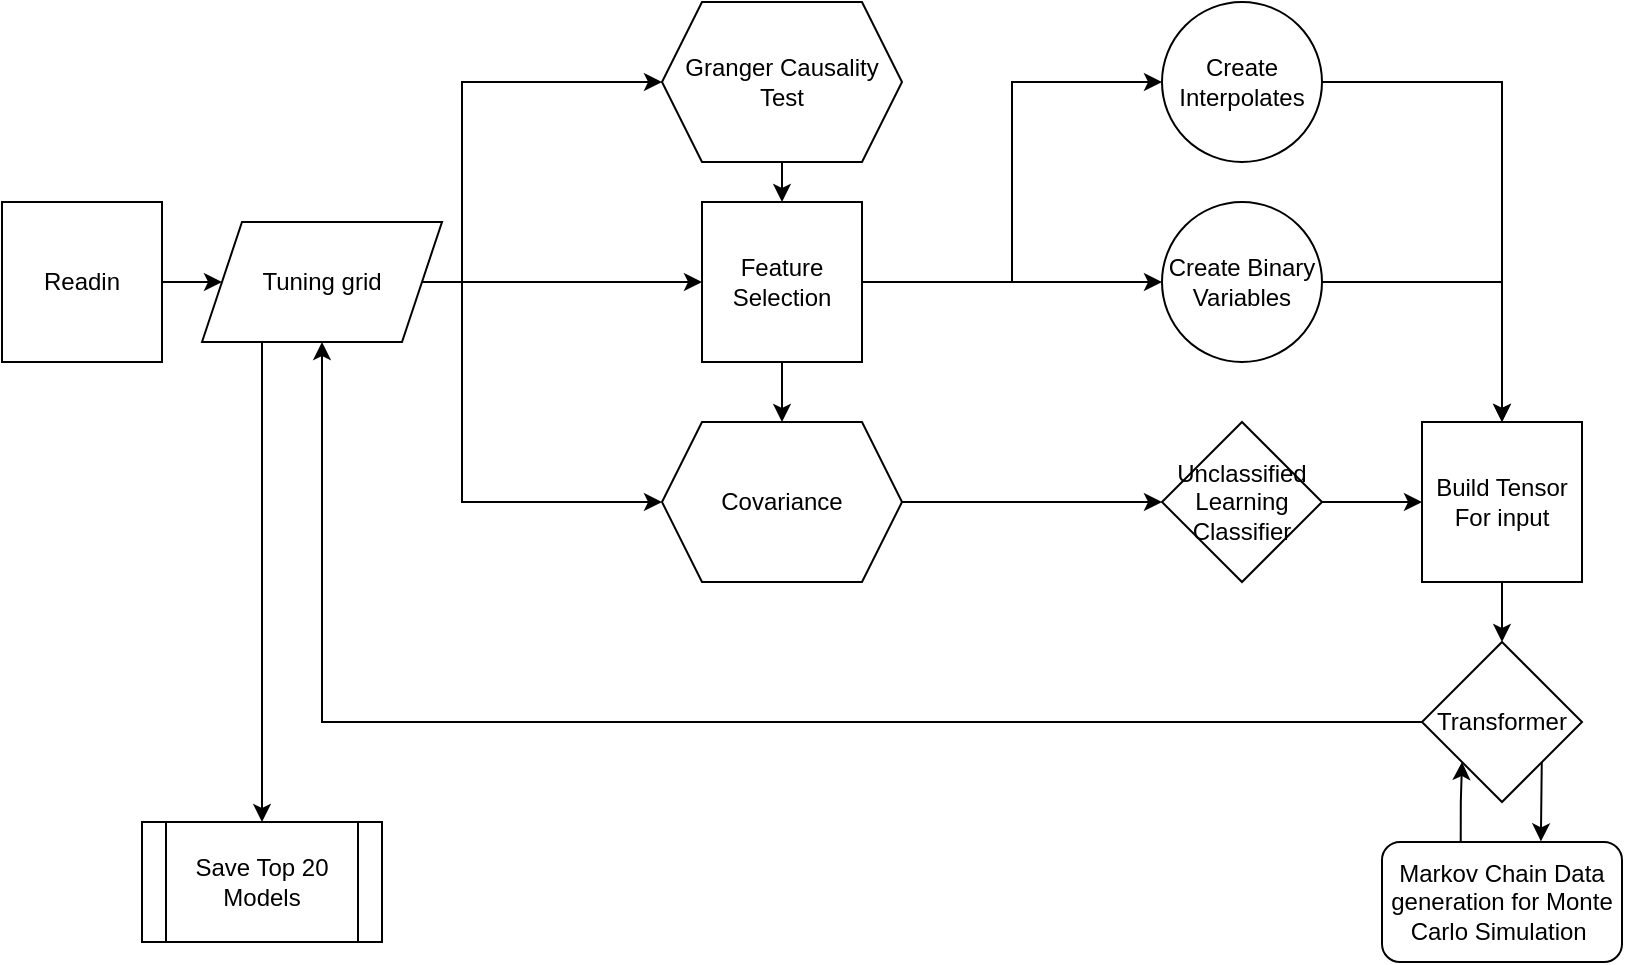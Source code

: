 <mxfile version="24.1.0" type="device">
  <diagram name="Page-1" id="jytKLzfDuZSCw0xnqu0f">
    <mxGraphModel dx="1100" dy="822" grid="1" gridSize="10" guides="1" tooltips="1" connect="1" arrows="1" fold="1" page="1" pageScale="1" pageWidth="850" pageHeight="1100" math="0" shadow="0">
      <root>
        <mxCell id="0" />
        <mxCell id="1" parent="0" />
        <mxCell id="tqXs-LvUel28uJAl3Zpa-11" style="edgeStyle=orthogonalEdgeStyle;rounded=0;orthogonalLoop=1;jettySize=auto;html=1;entryX=0;entryY=0.5;entryDx=0;entryDy=0;exitX=1;exitY=0.5;exitDx=0;exitDy=0;" parent="1" source="tqXs-LvUel28uJAl3Zpa-13" target="tqXs-LvUel28uJAl3Zpa-5" edge="1">
          <mxGeometry relative="1" as="geometry" />
        </mxCell>
        <mxCell id="tqXs-LvUel28uJAl3Zpa-12" style="edgeStyle=orthogonalEdgeStyle;rounded=0;orthogonalLoop=1;jettySize=auto;html=1;entryX=0;entryY=0.5;entryDx=0;entryDy=0;" parent="1" target="tqXs-LvUel28uJAl3Zpa-6" edge="1">
          <mxGeometry relative="1" as="geometry">
            <mxPoint x="120" y="290" as="targetPoint" />
            <mxPoint x="260" y="320" as="sourcePoint" />
            <Array as="points">
              <mxPoint x="260" y="320" />
              <mxPoint x="260" y="440" />
            </Array>
          </mxGeometry>
        </mxCell>
        <mxCell id="tqXs-LvUel28uJAl3Zpa-18" style="edgeStyle=orthogonalEdgeStyle;rounded=0;orthogonalLoop=1;jettySize=auto;html=1;entryX=0;entryY=0.5;entryDx=0;entryDy=0;" parent="1" source="tqXs-LvUel28uJAl3Zpa-24" target="tqXs-LvUel28uJAl3Zpa-4" edge="1">
          <mxGeometry relative="1" as="geometry">
            <mxPoint x="120" y="60" as="targetPoint" />
            <mxPoint x="220" y="320" as="sourcePoint" />
            <Array as="points">
              <mxPoint x="260" y="320" />
              <mxPoint x="260" y="220" />
            </Array>
          </mxGeometry>
        </mxCell>
        <mxCell id="tqXs-LvUel28uJAl3Zpa-22" style="edgeStyle=orthogonalEdgeStyle;rounded=0;orthogonalLoop=1;jettySize=auto;html=1;entryX=0;entryY=0.5;entryDx=0;entryDy=0;" parent="1" target="tqXs-LvUel28uJAl3Zpa-13" edge="1">
          <mxGeometry relative="1" as="geometry">
            <mxPoint x="240" y="320" as="sourcePoint" />
            <Array as="points">
              <mxPoint x="310" y="320" />
              <mxPoint x="310" y="320" />
            </Array>
          </mxGeometry>
        </mxCell>
        <mxCell id="tqXs-LvUel28uJAl3Zpa-26" style="edgeStyle=orthogonalEdgeStyle;rounded=0;orthogonalLoop=1;jettySize=auto;html=1;" parent="1" source="tqXs-LvUel28uJAl3Zpa-1" target="tqXs-LvUel28uJAl3Zpa-24" edge="1">
          <mxGeometry relative="1" as="geometry" />
        </mxCell>
        <mxCell id="tqXs-LvUel28uJAl3Zpa-1" value="Readin" style="whiteSpace=wrap;html=1;aspect=fixed;" parent="1" vertex="1">
          <mxGeometry x="30" y="280" width="80" height="80" as="geometry" />
        </mxCell>
        <mxCell id="tqXs-LvUel28uJAl3Zpa-35" style="edgeStyle=orthogonalEdgeStyle;rounded=0;orthogonalLoop=1;jettySize=auto;html=1;entryX=0.662;entryY=-0.005;entryDx=0;entryDy=0;entryPerimeter=0;exitX=1;exitY=1;exitDx=0;exitDy=0;" parent="1" source="tqXs-LvUel28uJAl3Zpa-2" target="tqXs-LvUel28uJAl3Zpa-28" edge="1">
          <mxGeometry relative="1" as="geometry">
            <mxPoint x="840" y="570" as="sourcePoint" />
            <Array as="points">
              <mxPoint x="800" y="550" />
            </Array>
          </mxGeometry>
        </mxCell>
        <mxCell id="tqXs-LvUel28uJAl3Zpa-2" value="Transformer" style="rhombus;whiteSpace=wrap;html=1;" parent="1" vertex="1">
          <mxGeometry x="740" y="500" width="80" height="80" as="geometry" />
        </mxCell>
        <mxCell id="tqXs-LvUel28uJAl3Zpa-20" style="edgeStyle=orthogonalEdgeStyle;rounded=0;orthogonalLoop=1;jettySize=auto;html=1;entryX=0;entryY=0.5;entryDx=0;entryDy=0;" parent="1" source="tqXs-LvUel28uJAl3Zpa-3" target="tqXs-LvUel28uJAl3Zpa-38" edge="1">
          <mxGeometry relative="1" as="geometry">
            <mxPoint x="720" y="440" as="targetPoint" />
          </mxGeometry>
        </mxCell>
        <mxCell id="tqXs-LvUel28uJAl3Zpa-3" value="Unclassified Learning Classifier" style="rhombus;whiteSpace=wrap;html=1;" parent="1" vertex="1">
          <mxGeometry x="610" y="390" width="80" height="80" as="geometry" />
        </mxCell>
        <mxCell id="tqXs-LvUel28uJAl3Zpa-16" style="edgeStyle=orthogonalEdgeStyle;rounded=0;orthogonalLoop=1;jettySize=auto;html=1;entryX=0.5;entryY=0;entryDx=0;entryDy=0;exitX=0.5;exitY=1;exitDx=0;exitDy=0;" parent="1" source="tqXs-LvUel28uJAl3Zpa-4" target="tqXs-LvUel28uJAl3Zpa-13" edge="1">
          <mxGeometry relative="1" as="geometry">
            <mxPoint x="650" y="320" as="targetPoint" />
          </mxGeometry>
        </mxCell>
        <mxCell id="tqXs-LvUel28uJAl3Zpa-4" value="Granger Causality Test" style="shape=hexagon;perimeter=hexagonPerimeter2;whiteSpace=wrap;html=1;fixedSize=1;" parent="1" vertex="1">
          <mxGeometry x="360" y="180" width="120" height="80" as="geometry" />
        </mxCell>
        <mxCell id="tqXs-LvUel28uJAl3Zpa-21" style="edgeStyle=orthogonalEdgeStyle;rounded=0;orthogonalLoop=1;jettySize=auto;html=1;entryX=0.5;entryY=0;entryDx=0;entryDy=0;" parent="1" source="tqXs-LvUel28uJAl3Zpa-5" target="tqXs-LvUel28uJAl3Zpa-38" edge="1">
          <mxGeometry relative="1" as="geometry">
            <mxPoint x="780" y="370" as="targetPoint" />
          </mxGeometry>
        </mxCell>
        <mxCell id="tqXs-LvUel28uJAl3Zpa-5" value="Create Binary Variables" style="ellipse;whiteSpace=wrap;html=1;aspect=fixed;" parent="1" vertex="1">
          <mxGeometry x="610" y="280" width="80" height="80" as="geometry" />
        </mxCell>
        <mxCell id="tqXs-LvUel28uJAl3Zpa-6" value="Covariance" style="shape=hexagon;perimeter=hexagonPerimeter2;whiteSpace=wrap;html=1;fixedSize=1;" parent="1" vertex="1">
          <mxGeometry x="360" y="390" width="120" height="80" as="geometry" />
        </mxCell>
        <mxCell id="tqXs-LvUel28uJAl3Zpa-17" style="edgeStyle=orthogonalEdgeStyle;rounded=0;orthogonalLoop=1;jettySize=auto;html=1;entryX=0.5;entryY=0;entryDx=0;entryDy=0;" parent="1" source="tqXs-LvUel28uJAl3Zpa-7" target="tqXs-LvUel28uJAl3Zpa-38" edge="1">
          <mxGeometry relative="1" as="geometry">
            <mxPoint x="780" y="370" as="targetPoint" />
          </mxGeometry>
        </mxCell>
        <mxCell id="tqXs-LvUel28uJAl3Zpa-7" value="Create Interpolates" style="ellipse;whiteSpace=wrap;html=1;aspect=fixed;" parent="1" vertex="1">
          <mxGeometry x="610" y="180" width="80" height="80" as="geometry" />
        </mxCell>
        <mxCell id="tqXs-LvUel28uJAl3Zpa-10" value="" style="endArrow=classic;html=1;rounded=0;exitX=1;exitY=0.5;exitDx=0;exitDy=0;entryX=0;entryY=0.5;entryDx=0;entryDy=0;" parent="1" source="tqXs-LvUel28uJAl3Zpa-6" target="tqXs-LvUel28uJAl3Zpa-3" edge="1">
          <mxGeometry width="50" height="50" relative="1" as="geometry">
            <mxPoint x="570" y="490" as="sourcePoint" />
            <mxPoint x="580" y="440" as="targetPoint" />
          </mxGeometry>
        </mxCell>
        <mxCell id="tqXs-LvUel28uJAl3Zpa-15" style="edgeStyle=orthogonalEdgeStyle;rounded=0;orthogonalLoop=1;jettySize=auto;html=1;exitX=0.5;exitY=1;exitDx=0;exitDy=0;entryX=0.5;entryY=0;entryDx=0;entryDy=0;" parent="1" source="tqXs-LvUel28uJAl3Zpa-13" target="tqXs-LvUel28uJAl3Zpa-6" edge="1">
          <mxGeometry relative="1" as="geometry" />
        </mxCell>
        <mxCell id="tqXs-LvUel28uJAl3Zpa-19" style="edgeStyle=orthogonalEdgeStyle;rounded=0;orthogonalLoop=1;jettySize=auto;html=1;entryX=0;entryY=0.5;entryDx=0;entryDy=0;" parent="1" source="tqXs-LvUel28uJAl3Zpa-13" target="tqXs-LvUel28uJAl3Zpa-7" edge="1">
          <mxGeometry relative="1" as="geometry" />
        </mxCell>
        <mxCell id="tqXs-LvUel28uJAl3Zpa-13" value="Feature Selection" style="whiteSpace=wrap;html=1;aspect=fixed;" parent="1" vertex="1">
          <mxGeometry x="380" y="280" width="80" height="80" as="geometry" />
        </mxCell>
        <mxCell id="tqXs-LvUel28uJAl3Zpa-25" value="" style="edgeStyle=orthogonalEdgeStyle;rounded=0;orthogonalLoop=1;jettySize=auto;html=1;entryX=0;entryY=0.5;entryDx=0;entryDy=0;" parent="1" target="tqXs-LvUel28uJAl3Zpa-24" edge="1">
          <mxGeometry relative="1" as="geometry">
            <mxPoint x="360" y="190" as="targetPoint" />
            <mxPoint x="220" y="320" as="sourcePoint" />
            <Array as="points">
              <mxPoint x="260" y="320" />
            </Array>
          </mxGeometry>
        </mxCell>
        <mxCell id="tqXs-LvUel28uJAl3Zpa-42" style="edgeStyle=orthogonalEdgeStyle;rounded=0;orthogonalLoop=1;jettySize=auto;html=1;exitX=0.25;exitY=1;exitDx=0;exitDy=0;" parent="1" source="tqXs-LvUel28uJAl3Zpa-24" target="tqXs-LvUel28uJAl3Zpa-41" edge="1">
          <mxGeometry relative="1" as="geometry" />
        </mxCell>
        <mxCell id="tqXs-LvUel28uJAl3Zpa-24" value="Tuning grid" style="shape=parallelogram;perimeter=parallelogramPerimeter;whiteSpace=wrap;html=1;fixedSize=1;" parent="1" vertex="1">
          <mxGeometry x="130" y="290" width="120" height="60" as="geometry" />
        </mxCell>
        <mxCell id="tqXs-LvUel28uJAl3Zpa-36" style="edgeStyle=orthogonalEdgeStyle;rounded=0;orthogonalLoop=1;jettySize=auto;html=1;exitX=0.328;exitY=0.003;exitDx=0;exitDy=0;entryX=0;entryY=1;entryDx=0;entryDy=0;exitPerimeter=0;" parent="1" source="tqXs-LvUel28uJAl3Zpa-28" target="tqXs-LvUel28uJAl3Zpa-2" edge="1">
          <mxGeometry relative="1" as="geometry" />
        </mxCell>
        <mxCell id="tqXs-LvUel28uJAl3Zpa-28" value="Markov Chain Data generation for Monte Carlo Simulation&amp;nbsp;" style="rounded=1;whiteSpace=wrap;html=1;" parent="1" vertex="1">
          <mxGeometry x="720" y="600" width="120" height="60" as="geometry" />
        </mxCell>
        <mxCell id="tqXs-LvUel28uJAl3Zpa-33" style="edgeStyle=orthogonalEdgeStyle;rounded=0;orthogonalLoop=1;jettySize=auto;html=1;exitX=0;exitY=0.5;exitDx=0;exitDy=0;entryX=0.5;entryY=1;entryDx=0;entryDy=0;" parent="1" source="tqXs-LvUel28uJAl3Zpa-2" target="tqXs-LvUel28uJAl3Zpa-24" edge="1">
          <mxGeometry relative="1" as="geometry">
            <mxPoint x="480" y="540" as="targetPoint" />
          </mxGeometry>
        </mxCell>
        <mxCell id="tqXs-LvUel28uJAl3Zpa-39" style="edgeStyle=orthogonalEdgeStyle;rounded=0;orthogonalLoop=1;jettySize=auto;html=1;entryX=0.5;entryY=0;entryDx=0;entryDy=0;" parent="1" source="tqXs-LvUel28uJAl3Zpa-38" target="tqXs-LvUel28uJAl3Zpa-2" edge="1">
          <mxGeometry relative="1" as="geometry" />
        </mxCell>
        <mxCell id="tqXs-LvUel28uJAl3Zpa-38" value="Build Tensor For input" style="whiteSpace=wrap;html=1;aspect=fixed;" parent="1" vertex="1">
          <mxGeometry x="740" y="390" width="80" height="80" as="geometry" />
        </mxCell>
        <mxCell id="tqXs-LvUel28uJAl3Zpa-41" value="Save Top 20 Models" style="shape=process;whiteSpace=wrap;html=1;backgroundOutline=1;" parent="1" vertex="1">
          <mxGeometry x="100" y="590" width="120" height="60" as="geometry" />
        </mxCell>
      </root>
    </mxGraphModel>
  </diagram>
</mxfile>
